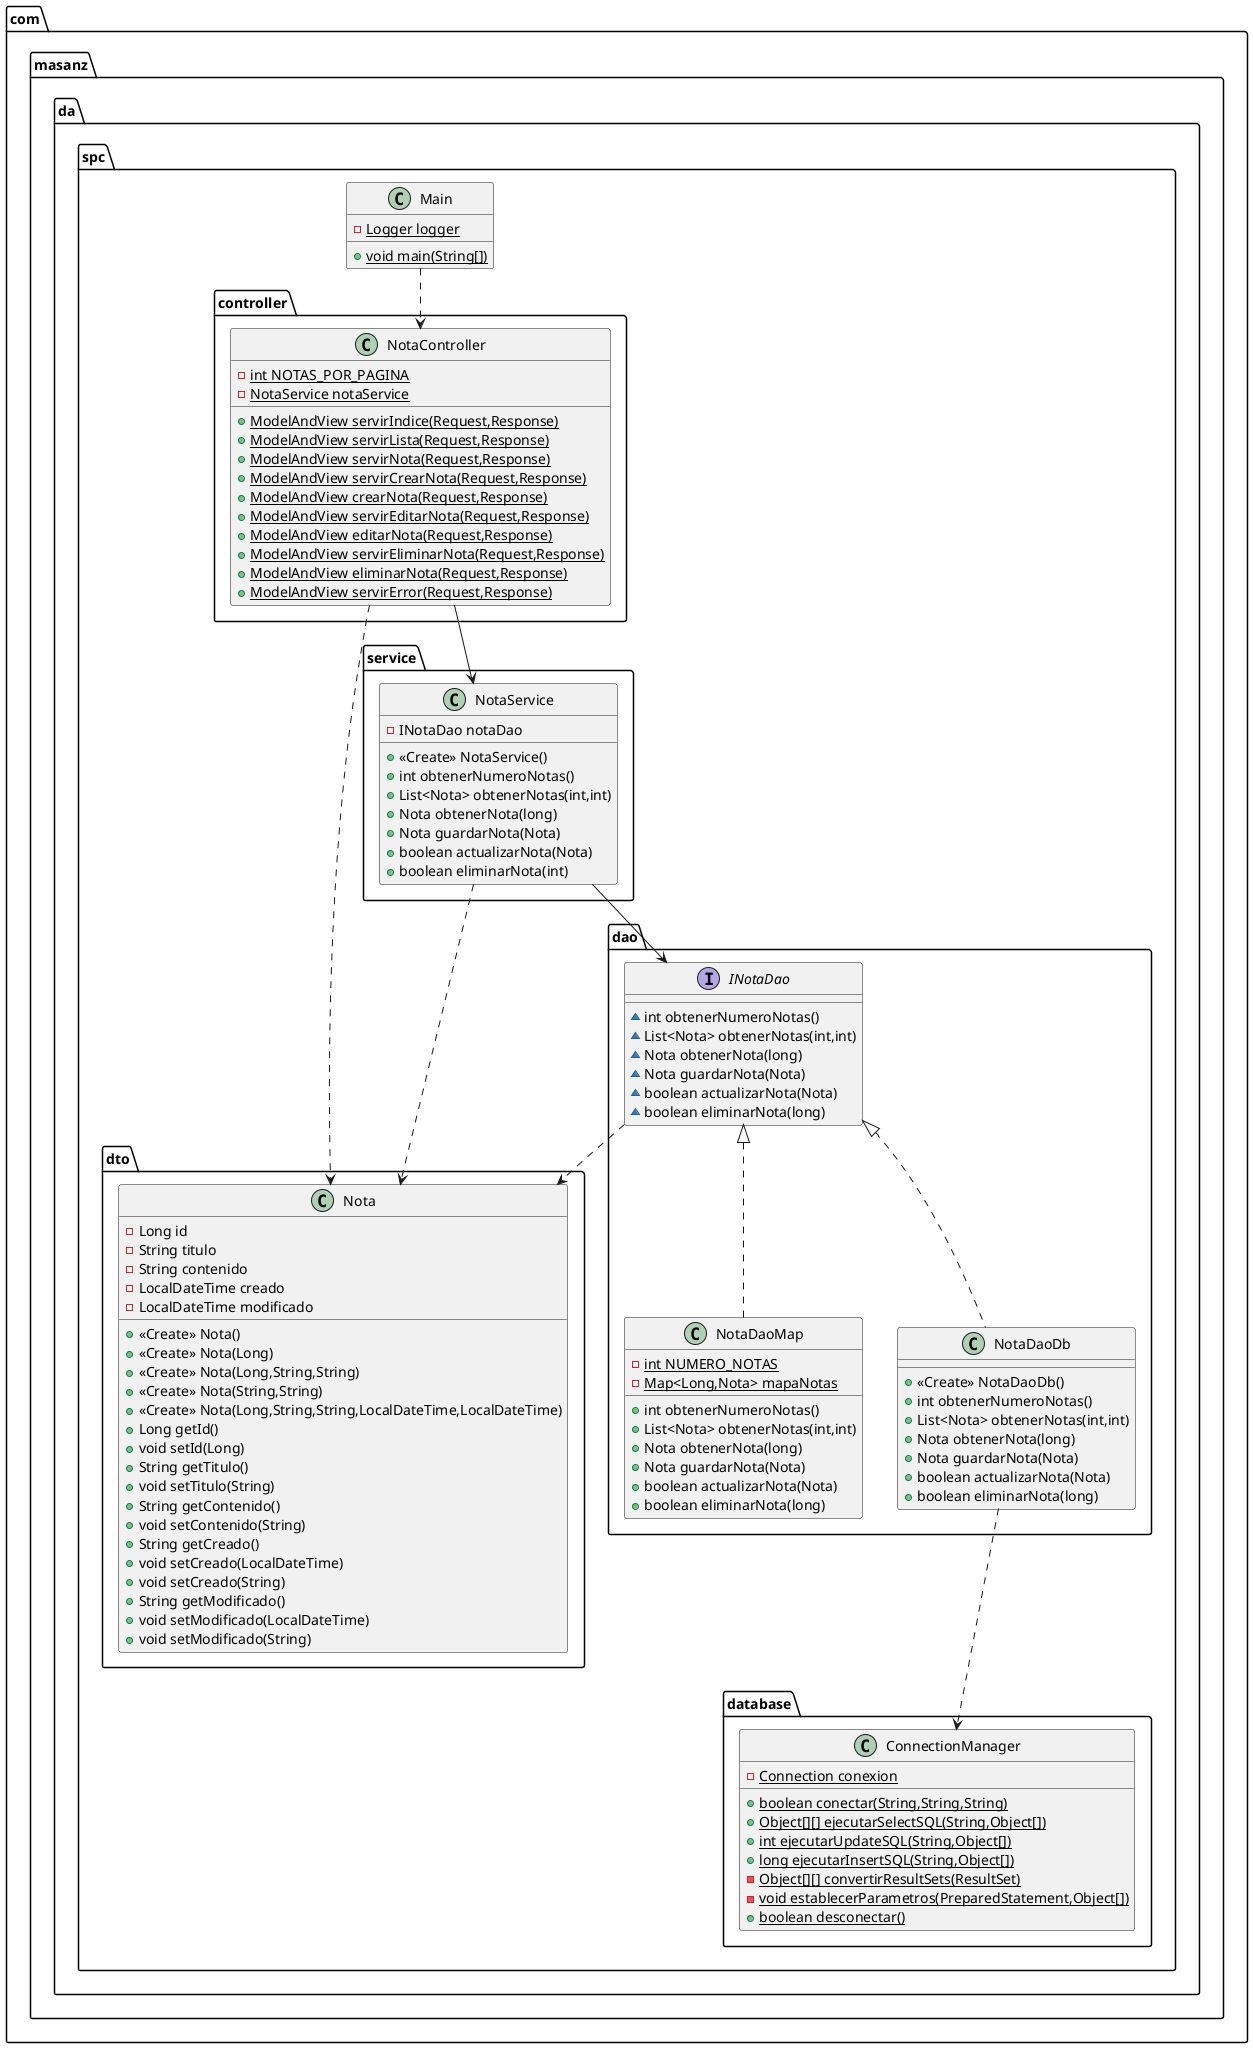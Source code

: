 @startuml
class com.masanz.da.spc.database.ConnectionManager {
- {static} Connection conexion
+ {static} boolean conectar(String,String,String)
+ {static} Object[][] ejecutarSelectSQL(String,Object[])
+ {static} int ejecutarUpdateSQL(String,Object[])
+ {static} long ejecutarInsertSQL(String,Object[])
- {static} Object[][] convertirResultSets(ResultSet)
- {static} void establecerParametros(PreparedStatement,Object[])
+ {static} boolean desconectar()
}


class com.masanz.da.spc.dao.NotaDaoMap {
- {static} int NUMERO_NOTAS
- {static} Map<Long,Nota> mapaNotas
+ int obtenerNumeroNotas()
+ List<Nota> obtenerNotas(int,int)
+ Nota obtenerNota(long)
+ Nota guardarNota(Nota)
+ boolean actualizarNota(Nota)
+ boolean eliminarNota(long)
}


interface com.masanz.da.spc.dao.INotaDao {
~ int obtenerNumeroNotas()
~ List<Nota> obtenerNotas(int,int)
~ Nota obtenerNota(long)
~ Nota guardarNota(Nota)
~ boolean actualizarNota(Nota)
~ boolean eliminarNota(long)
}

class com.masanz.da.spc.dto.Nota {
- Long id
- String titulo
- String contenido
- LocalDateTime creado
- LocalDateTime modificado
+ <<Create>> Nota()
+ <<Create>> Nota(Long)
+ <<Create>> Nota(Long,String,String)
+ <<Create>> Nota(String,String)
+ <<Create>> Nota(Long,String,String,LocalDateTime,LocalDateTime)
+ Long getId()
+ void setId(Long)
+ String getTitulo()
+ void setTitulo(String)
+ String getContenido()
+ void setContenido(String)
+ String getCreado()
+ void setCreado(LocalDateTime)
+ void setCreado(String)
+ String getModificado()
+ void setModificado(LocalDateTime)
+ void setModificado(String)
}


class com.masanz.da.spc.dao.NotaDaoDb {
+ <<Create>> NotaDaoDb()
+ int obtenerNumeroNotas()
+ List<Nota> obtenerNotas(int,int)
+ Nota obtenerNota(long)
+ Nota guardarNota(Nota)
+ boolean actualizarNota(Nota)
+ boolean eliminarNota(long)
}

class com.masanz.da.spc.service.NotaService {
- INotaDao notaDao
+ <<Create>> NotaService()
+ int obtenerNumeroNotas()
+ List<Nota> obtenerNotas(int,int)
+ Nota obtenerNota(long)
+ Nota guardarNota(Nota)
+ boolean actualizarNota(Nota)
+ boolean eliminarNota(int)
}


class com.masanz.da.spc.Main {
- {static} Logger logger
+ {static} void main(String[])
}


class com.masanz.da.spc.controller.NotaController {
- {static} int NOTAS_POR_PAGINA
- {static} NotaService notaService
+ {static} ModelAndView servirIndice(Request,Response)
+ {static} ModelAndView servirLista(Request,Response)
+ {static} ModelAndView servirNota(Request,Response)
+ {static} ModelAndView servirCrearNota(Request,Response)
+ {static} ModelAndView crearNota(Request,Response)
+ {static} ModelAndView servirEditarNota(Request,Response)
+ {static} ModelAndView editarNota(Request,Response)
+ {static} ModelAndView servirEliminarNota(Request,Response)
+ {static} ModelAndView eliminarNota(Request,Response)
+ {static} ModelAndView servirError(Request,Response)
}




com.masanz.da.spc.dao.INotaDao <|.. com.masanz.da.spc.dao.NotaDaoMap
com.masanz.da.spc.dao.INotaDao <|.. com.masanz.da.spc.dao.NotaDaoDb

Main ..> NotaController
NotaController --> NotaService
NotaController ..> Nota
NotaService --> INotaDao
NotaDaoDb ..> ConnectionManager
NotaService ..> Nota
INotaDao ..> Nota
@enduml